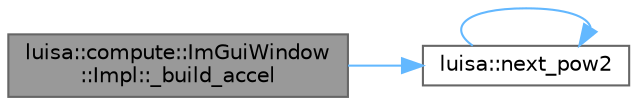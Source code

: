 digraph "luisa::compute::ImGuiWindow::Impl::_build_accel"
{
 // LATEX_PDF_SIZE
  bgcolor="transparent";
  edge [fontname=Helvetica,fontsize=10,labelfontname=Helvetica,labelfontsize=10];
  node [fontname=Helvetica,fontsize=10,shape=box,height=0.2,width=0.4];
  rankdir="LR";
  Node1 [id="Node000001",label="luisa::compute::ImGuiWindow\l::Impl::_build_accel",height=0.2,width=0.4,color="gray40", fillcolor="grey60", style="filled", fontcolor="black",tooltip=" "];
  Node1 -> Node2 [id="edge1_Node000001_Node000002",color="steelblue1",style="solid",tooltip=" "];
  Node2 [id="Node000002",label="luisa::next_pow2",height=0.2,width=0.4,color="grey40", fillcolor="white", style="filled",URL="$namespaceluisa.html#a126aec1ef45bd8dd50e8b1a00a9e5cb0",tooltip="Find next 2^n of v"];
  Node2 -> Node2 [id="edge2_Node000002_Node000002",color="steelblue1",style="solid",tooltip=" "];
}
